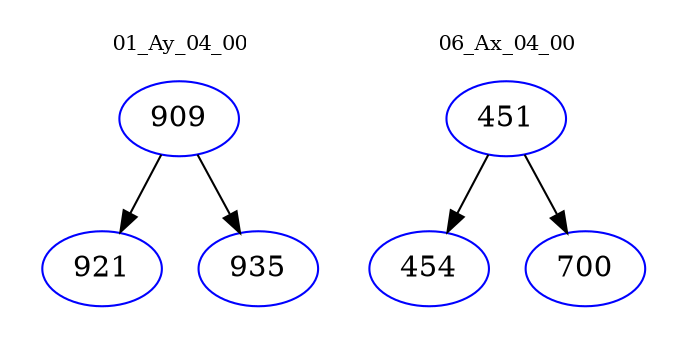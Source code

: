 digraph{
subgraph cluster_0 {
color = white
label = "01_Ay_04_00";
fontsize=10;
T0_909 [label="909", color="blue"]
T0_909 -> T0_921 [color="black"]
T0_921 [label="921", color="blue"]
T0_909 -> T0_935 [color="black"]
T0_935 [label="935", color="blue"]
}
subgraph cluster_1 {
color = white
label = "06_Ax_04_00";
fontsize=10;
T1_451 [label="451", color="blue"]
T1_451 -> T1_454 [color="black"]
T1_454 [label="454", color="blue"]
T1_451 -> T1_700 [color="black"]
T1_700 [label="700", color="blue"]
}
}
